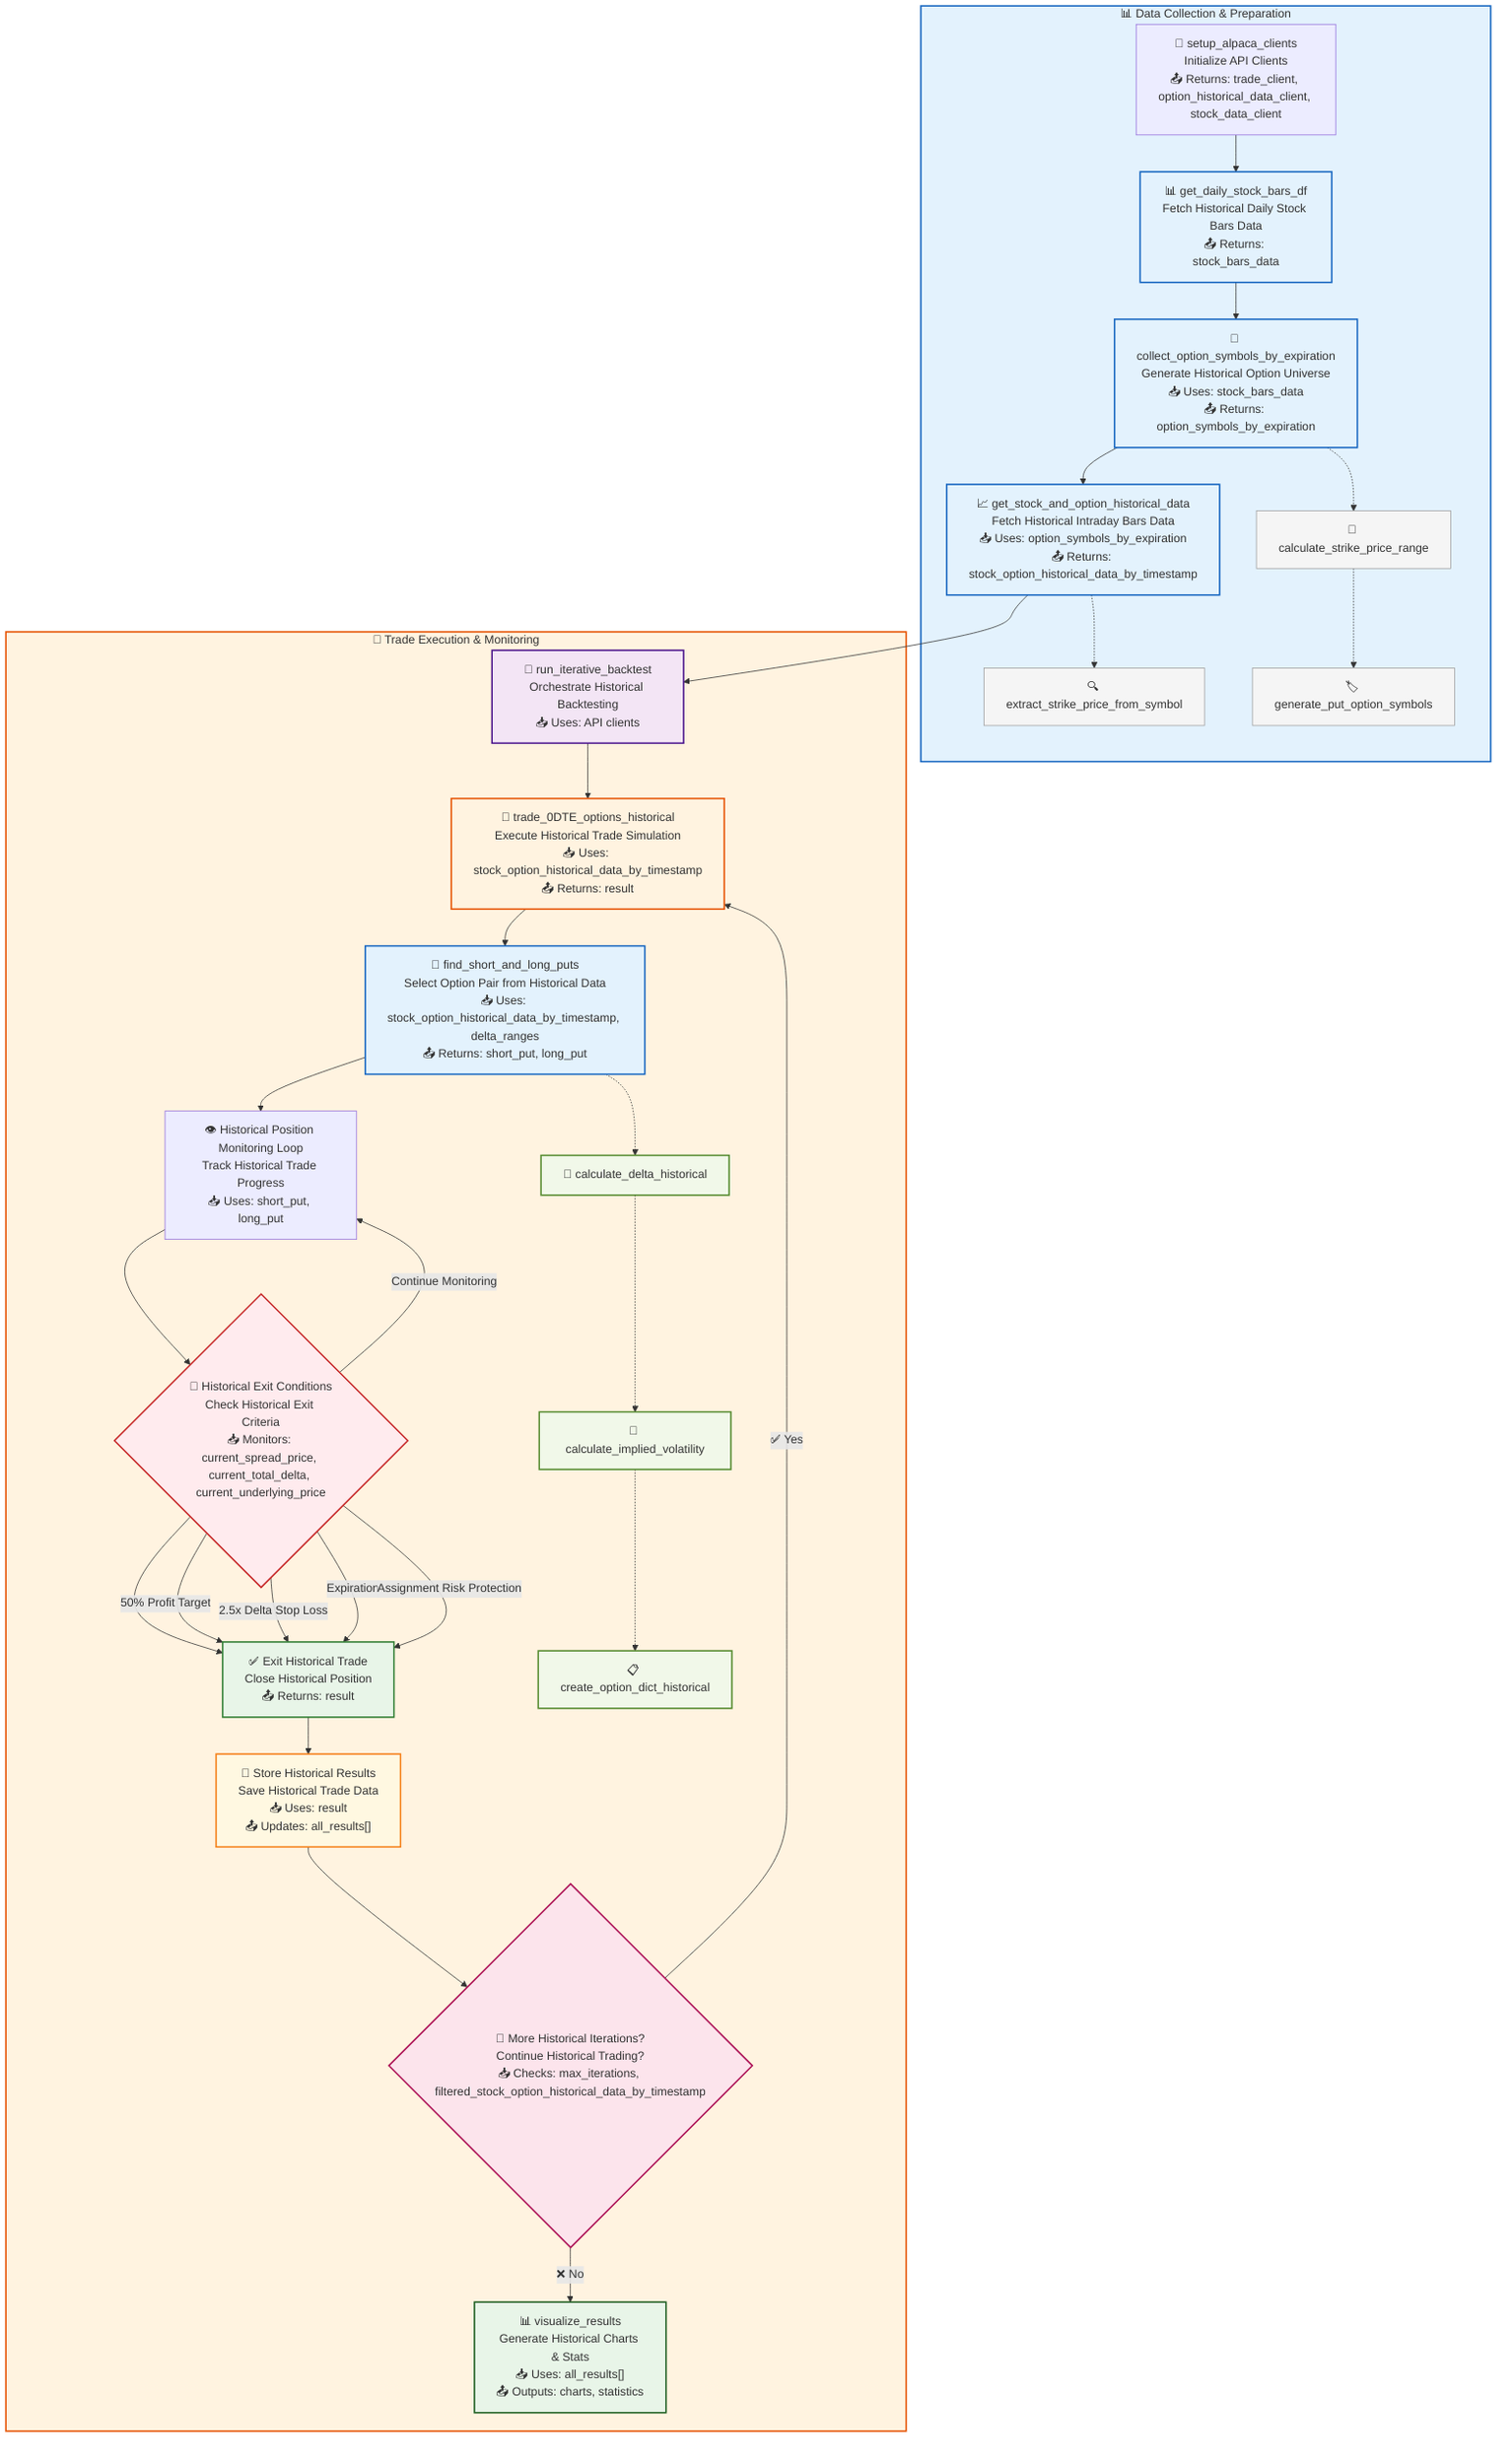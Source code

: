 flowchart TD
    %% Top section - Data Collection Workflow
    subgraph DataCollection ["📊 Data Collection & Preparation"]
        B["🔧 setup_alpaca_clients<br/>Initialize API Clients<br/>📤 Returns: trade_client, option_historical_data_client, stock_data_client"] --> D["📊 get_daily_stock_bars_df<br/>Fetch Historical Daily Stock Bars Data<br/>📤 Returns: stock_bars_data"]
        D --> E["🎯 collect_option_symbols_by_expiration<br/>Generate Historical Option Universe<br/>📥 Uses: stock_bars_data<br/>📤 Returns: option_symbols_by_expiration"]
        E --> F["📈 get_stock_and_option_historical_data<br/>Fetch Historical Intraday Bars Data<br/>📥 Uses: option_symbols_by_expiration<br/>📤 Returns: stock_option_historical_data_by_timestamp"]
        
        %% Internal functions for data collection
        E -.-> G1["📏 calculate_strike_price_range"]
        F -.-> I1["🔍 extract_strike_price_from_symbol"]
        G1 -.-> H1["🏷️ generate_put_option_symbols"]
    end
    
    %% Bottom section - Trade Execution Workflow
    subgraph TradeExecution ["💼 Trade Execution & Monitoring"]
        J["🔄 run_iterative_backtest<br/>Orchestrate Historical Backtesting<br/>📥 Uses: API clients"]
        K["💼 trade_0DTE_options_historical<br/>Execute Historical Trade Simulation<br/>📥 Uses: stock_option_historical_data_by_timestamp<br/>📤 Returns: result"] --> L["🎪 find_short_and_long_puts<br/>Select Option Pair from Historical Data<br/>📥 Uses: stock_option_historical_data_by_timestamp, delta_ranges<br/>📤 Returns: short_put, long_put"]
        L --> M["👁️ Historical Position Monitoring Loop<br/>Track Historical Trade Progress<br/>📥 Uses: short_put, long_put"]
        M --> N{"🚪 Historical Exit Conditions<br/>Check Historical Exit Criteria<br/>📥 Monitors: current_spread_price, current_total_delta, current_underlying_price"}
        N --> O["✅ Exit Historical Trade<br/>Close Historical Position<br/>📤 Returns: result"]
        O --> P["💾 Store Historical Results<br/>Save Historical Trade Data<br/>📥 Uses: result<br/>📤 Updates: all_results[]"]
        P --> Q{"🔁 More Historical Iterations?<br/>Continue Historical Trading?<br/>📥 Checks: max_iterations, filtered_stock_option_historical_data_by_timestamp"}
        
        %% Separate the Yes/No paths to avoid overlap
        Q -->|"✅ Yes"| K
        Q -->|"❌ No"| R["📊 visualize_results<br/>Generate Historical Charts & Stats<br/>📥 Uses: all_results[]<br/>📤 Outputs: charts, statistics"]
        
        %% Exit condition branches
        N -->|"50% Profit Target"| O
        N -->|"2.5x Delta Stop Loss"| O
        N -->|"Expiration"| O
        N -->|"Assignment Risk Protection"| O
        N -->|"Continue Monitoring"| M
        
        %% Internal functions for trade execution
        L -.-> S1["📐 calculate_delta_historical"]
        S1 -.-> T1["🌊 calculate_implied_volatility"]
        T1 -.-> U1["📋 create_option_dict_historical"]
    end
    
    %% Connection between the two main sections
    F --> J
    J --> K
    
    %% Styling
    style DataCollection fill:#e3f2fd,stroke:#1565c0,stroke-width:2px
    style TradeExecution fill:#fff3e0,stroke:#e65100,stroke-width:2px
    style J fill:#f3e5f5,stroke:#4a148c,stroke-width:2px
    style K fill:#fff3e0,stroke:#e65100,stroke-width:2px
    style R fill:#e8f5e8,stroke:#1b5e20,stroke-width:2px
    style N fill:#ffebee,stroke:#c62828,stroke-width:2px
    style O fill:#e8f5e8,stroke:#2e7d32,stroke-width:2px
    
    classDef dataFlow fill:#e3f2fd,stroke:#1565c0,stroke-width:2px
    classDef calculation fill:#f1f8e9,stroke:#558b2f,stroke-width:2px
    classDef decision fill:#fce4ec,stroke:#ad1457,stroke-width:2px
    classDef storage fill:#fff8e1,stroke:#f57f17,stroke-width:2px
    classDef internal fill:#f5f5f5,stroke:#9e9e9e,stroke-width:1px
    
    class D,E,F,L dataFlow
    class S1,T1,U1 calculation
    class N,Q decision
    class P storage
    class G1,H1,I1 internal